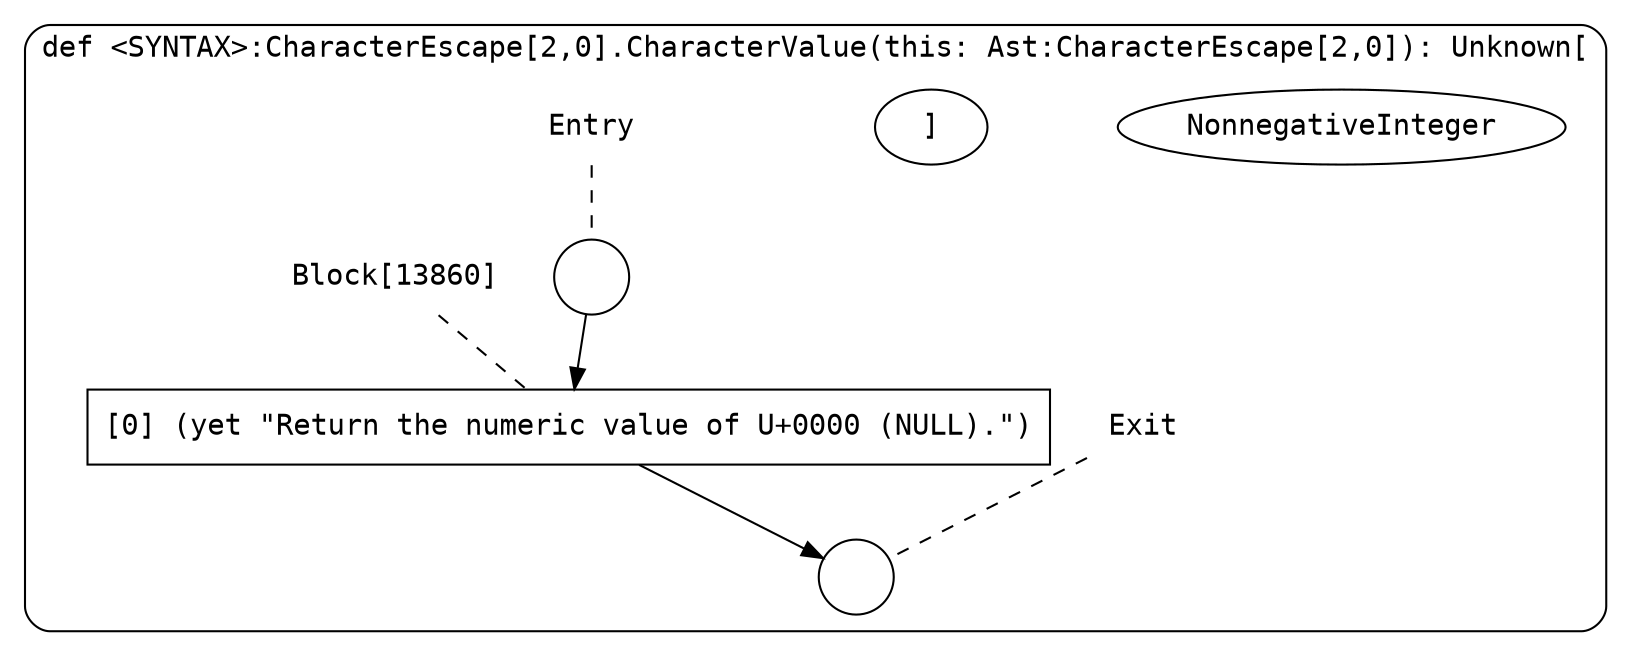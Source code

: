 digraph {
  graph [fontname = "Consolas"]
  node [fontname = "Consolas"]
  edge [fontname = "Consolas"]
  subgraph cluster2218 {
    label = "def <SYNTAX>:CharacterEscape[2,0].CharacterValue(this: Ast:CharacterEscape[2,0]): Unknown["NonnegativeInteger"]"
    style = rounded
    cluster2218_entry_name [shape=none, label=<<font color="black">Entry</font>>]
    cluster2218_entry_name -> cluster2218_entry [arrowhead=none, color="black", style=dashed]
    cluster2218_entry [shape=circle label=" " color="black" fillcolor="white" style=filled]
    cluster2218_entry -> node13860 [color="black"]
    cluster2218_exit_name [shape=none, label=<<font color="black">Exit</font>>]
    cluster2218_exit_name -> cluster2218_exit [arrowhead=none, color="black", style=dashed]
    cluster2218_exit [shape=circle label=" " color="black" fillcolor="white" style=filled]
    node13860_name [shape=none, label=<<font color="black">Block[13860]</font>>]
    node13860_name -> node13860 [arrowhead=none, color="black", style=dashed]
    node13860 [shape=box, label=<<font color="black">[0] (yet &quot;Return the numeric value of U+0000 (NULL).&quot;)<BR ALIGN="LEFT"/></font>> color="black" fillcolor="white", style=filled]
    node13860 -> cluster2218_exit [color="black"]
  }
}